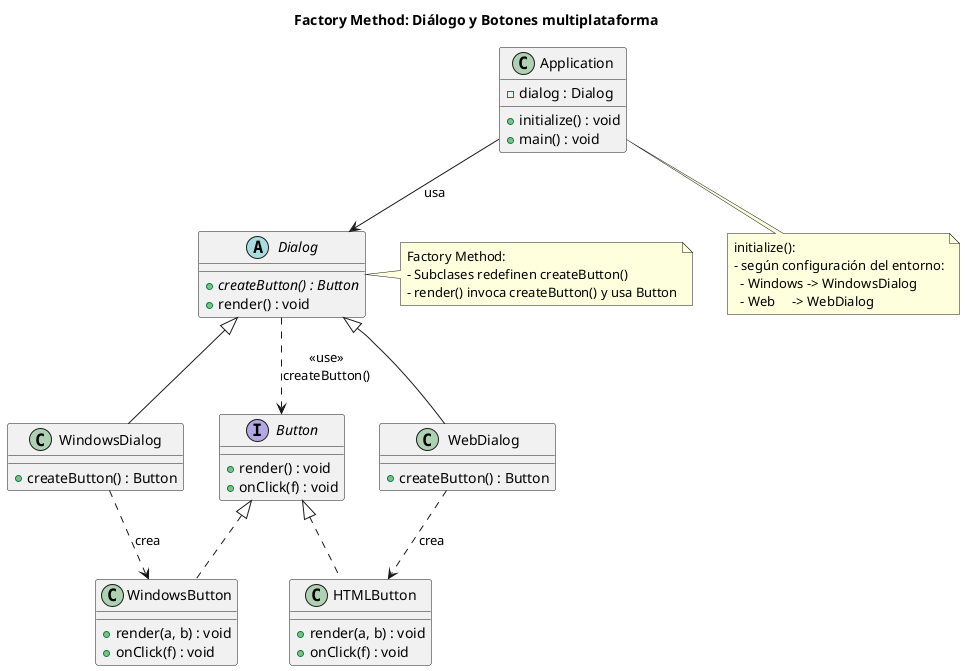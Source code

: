 @startuml
title Factory Method: Diálogo y Botones multiplataforma

' ==== Productos ====
interface Button {
  + render() : void
  + onClick(f) : void
}

class WindowsButton implements Button {
  + render(a, b) : void
  + onClick(f) : void
}

class HTMLButton implements Button {
  + render(a, b) : void
  + onClick(f) : void
}

' ==== Creadores (Creators) ====
abstract class Dialog {
  {abstract} + createButton() : Button
  + render() : void
}

class WindowsDialog extends Dialog {
  + createButton() : Button
}

class WebDialog extends Dialog {
  + createButton() : Button
}

' El factory method de Dialog devuelve un Button (dependencia)
Dialog ..> Button : «use»\ncreateButton()

' Cada creador concreto instancia su producto concreto
WindowsDialog ..> WindowsButton : crea
WebDialog ..> HTMLButton : crea

' ==== Cliente ====
class Application {
  - dialog : Dialog
  + initialize() : void
  + main() : void
}

Application --> Dialog : usa

' ==== Notas explicativas ====
note right of Dialog
Factory Method:
- Subclases redefinen createButton()
- render() invoca createButton() y usa Button
end note

note bottom of Application
initialize():
- según configuración del entorno:
  - Windows -> WindowsDialog
  - Web     -> WebDialog
end note
@enduml
